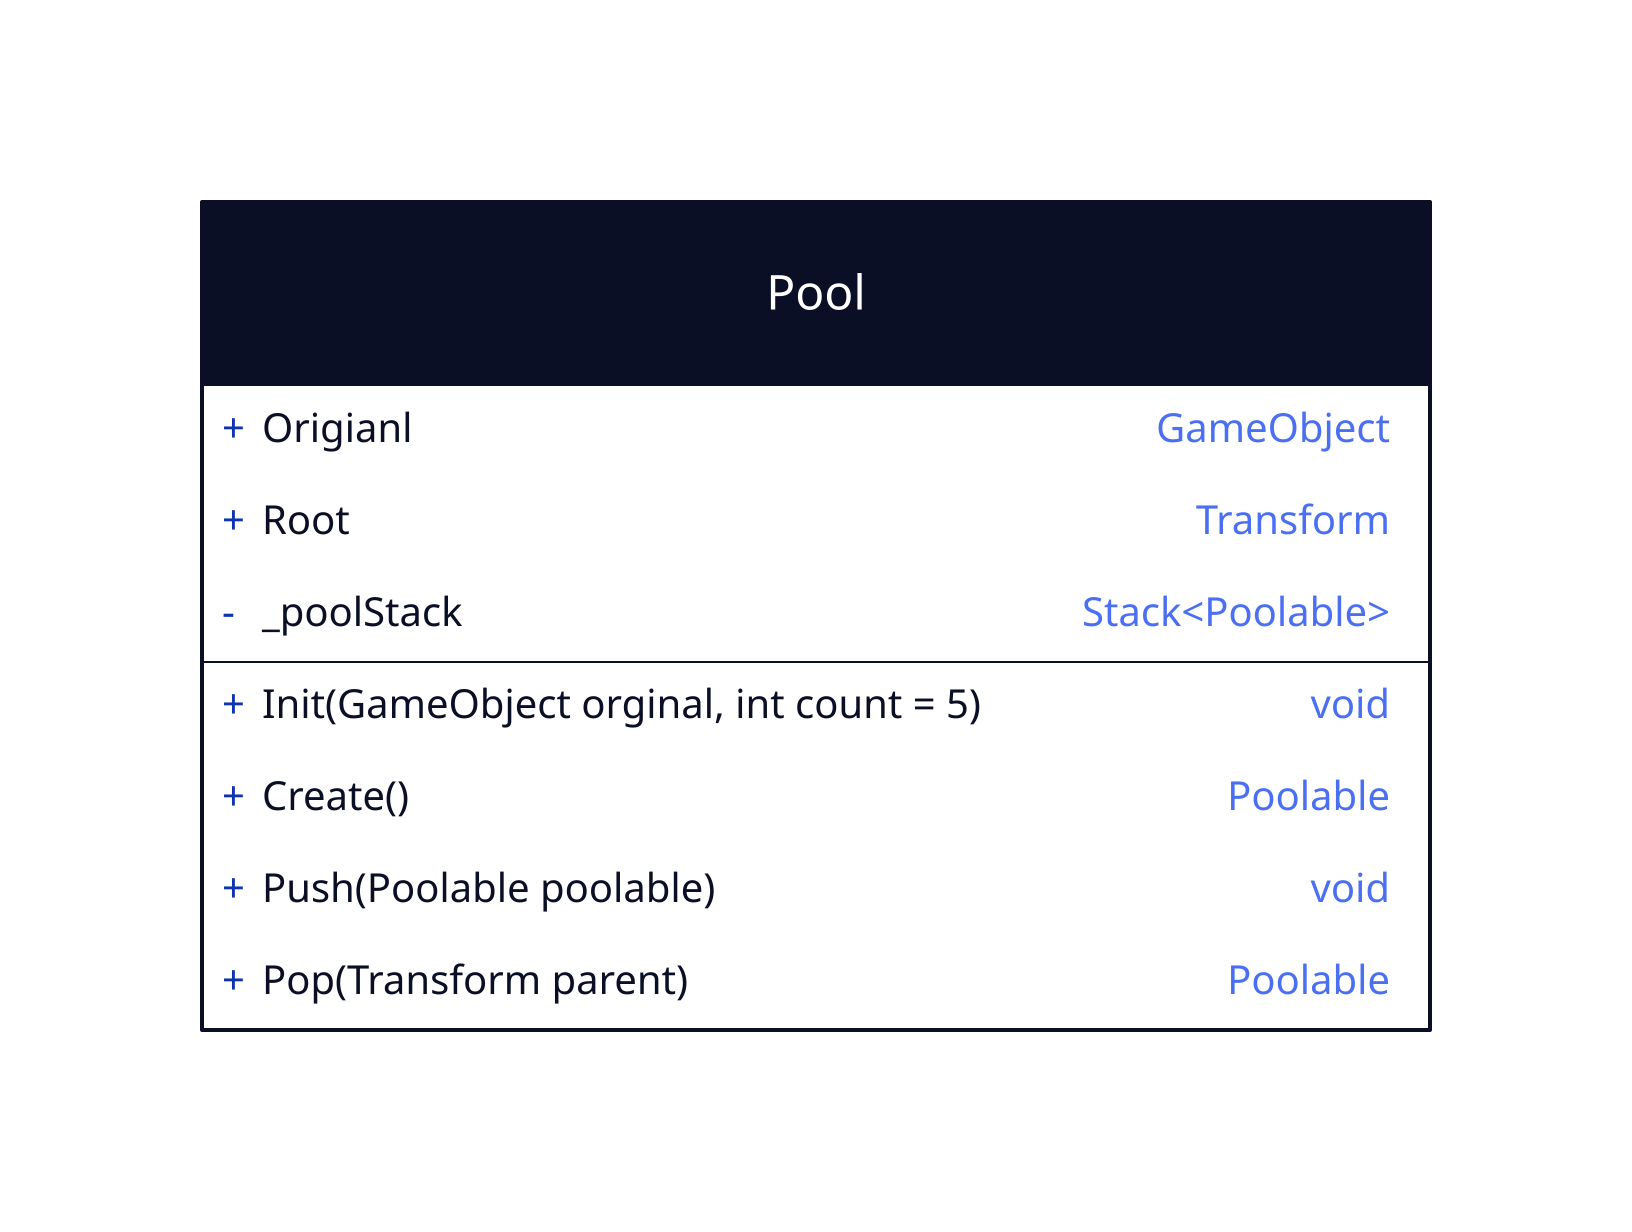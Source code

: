 Pool: {
  shape: class
  Origianl: GameObject
  Root: Transform
  -_poolStack: Stack<Poolable>

  Init(GameObject orginal, int count = 5)
  Create(): Poolable
  Push(Poolable poolable)
  Pop(Transform parent): Poolable
}
